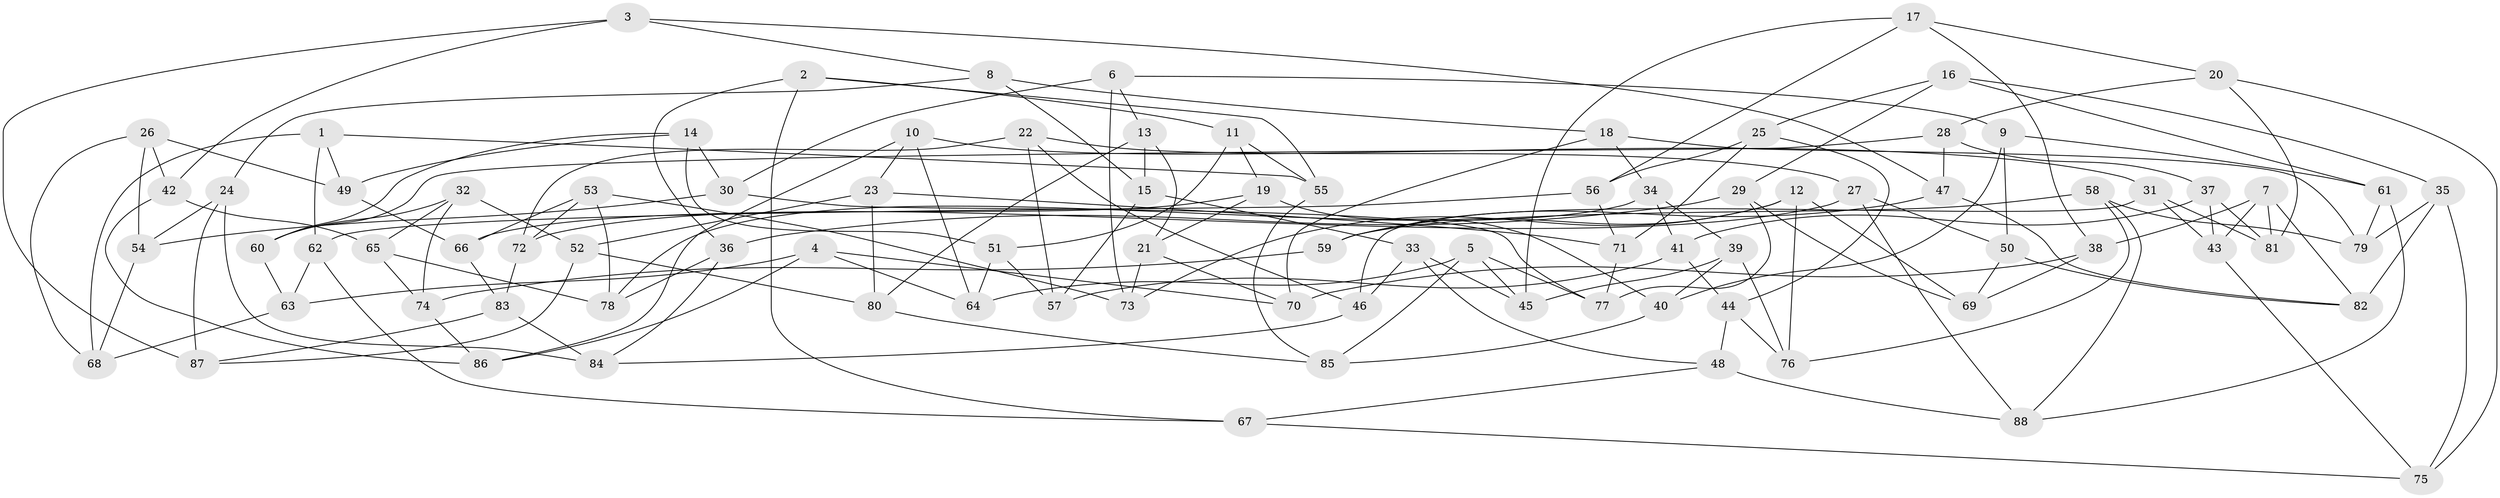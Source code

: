// Generated by graph-tools (version 1.1) at 2025/16/03/09/25 04:16:42]
// undirected, 88 vertices, 176 edges
graph export_dot {
graph [start="1"]
  node [color=gray90,style=filled];
  1;
  2;
  3;
  4;
  5;
  6;
  7;
  8;
  9;
  10;
  11;
  12;
  13;
  14;
  15;
  16;
  17;
  18;
  19;
  20;
  21;
  22;
  23;
  24;
  25;
  26;
  27;
  28;
  29;
  30;
  31;
  32;
  33;
  34;
  35;
  36;
  37;
  38;
  39;
  40;
  41;
  42;
  43;
  44;
  45;
  46;
  47;
  48;
  49;
  50;
  51;
  52;
  53;
  54;
  55;
  56;
  57;
  58;
  59;
  60;
  61;
  62;
  63;
  64;
  65;
  66;
  67;
  68;
  69;
  70;
  71;
  72;
  73;
  74;
  75;
  76;
  77;
  78;
  79;
  80;
  81;
  82;
  83;
  84;
  85;
  86;
  87;
  88;
  1 -- 55;
  1 -- 68;
  1 -- 62;
  1 -- 49;
  2 -- 11;
  2 -- 67;
  2 -- 55;
  2 -- 36;
  3 -- 8;
  3 -- 87;
  3 -- 42;
  3 -- 47;
  4 -- 63;
  4 -- 70;
  4 -- 86;
  4 -- 64;
  5 -- 64;
  5 -- 45;
  5 -- 77;
  5 -- 85;
  6 -- 30;
  6 -- 13;
  6 -- 9;
  6 -- 73;
  7 -- 43;
  7 -- 81;
  7 -- 82;
  7 -- 38;
  8 -- 18;
  8 -- 15;
  8 -- 24;
  9 -- 61;
  9 -- 40;
  9 -- 50;
  10 -- 23;
  10 -- 86;
  10 -- 64;
  10 -- 31;
  11 -- 55;
  11 -- 51;
  11 -- 19;
  12 -- 73;
  12 -- 69;
  12 -- 59;
  12 -- 76;
  13 -- 15;
  13 -- 80;
  13 -- 21;
  14 -- 60;
  14 -- 51;
  14 -- 30;
  14 -- 49;
  15 -- 57;
  15 -- 33;
  16 -- 35;
  16 -- 29;
  16 -- 25;
  16 -- 61;
  17 -- 20;
  17 -- 45;
  17 -- 56;
  17 -- 38;
  18 -- 79;
  18 -- 70;
  18 -- 34;
  19 -- 21;
  19 -- 66;
  19 -- 40;
  20 -- 81;
  20 -- 75;
  20 -- 28;
  21 -- 73;
  21 -- 70;
  22 -- 72;
  22 -- 27;
  22 -- 46;
  22 -- 57;
  23 -- 52;
  23 -- 80;
  23 -- 71;
  24 -- 54;
  24 -- 87;
  24 -- 84;
  25 -- 44;
  25 -- 71;
  25 -- 56;
  26 -- 42;
  26 -- 54;
  26 -- 49;
  26 -- 68;
  27 -- 88;
  27 -- 72;
  27 -- 50;
  28 -- 47;
  28 -- 37;
  28 -- 60;
  29 -- 69;
  29 -- 36;
  29 -- 77;
  30 -- 77;
  30 -- 54;
  31 -- 81;
  31 -- 46;
  31 -- 43;
  32 -- 65;
  32 -- 52;
  32 -- 60;
  32 -- 74;
  33 -- 46;
  33 -- 45;
  33 -- 48;
  34 -- 78;
  34 -- 41;
  34 -- 39;
  35 -- 79;
  35 -- 75;
  35 -- 82;
  36 -- 84;
  36 -- 78;
  37 -- 43;
  37 -- 81;
  37 -- 41;
  38 -- 69;
  38 -- 70;
  39 -- 40;
  39 -- 45;
  39 -- 76;
  40 -- 85;
  41 -- 44;
  41 -- 57;
  42 -- 86;
  42 -- 65;
  43 -- 75;
  44 -- 48;
  44 -- 76;
  46 -- 84;
  47 -- 82;
  47 -- 59;
  48 -- 88;
  48 -- 67;
  49 -- 66;
  50 -- 82;
  50 -- 69;
  51 -- 64;
  51 -- 57;
  52 -- 80;
  52 -- 87;
  53 -- 73;
  53 -- 66;
  53 -- 72;
  53 -- 78;
  54 -- 68;
  55 -- 85;
  56 -- 62;
  56 -- 71;
  58 -- 59;
  58 -- 76;
  58 -- 79;
  58 -- 88;
  59 -- 74;
  60 -- 63;
  61 -- 88;
  61 -- 79;
  62 -- 63;
  62 -- 67;
  63 -- 68;
  65 -- 74;
  65 -- 78;
  66 -- 83;
  67 -- 75;
  71 -- 77;
  72 -- 83;
  74 -- 86;
  80 -- 85;
  83 -- 84;
  83 -- 87;
}
